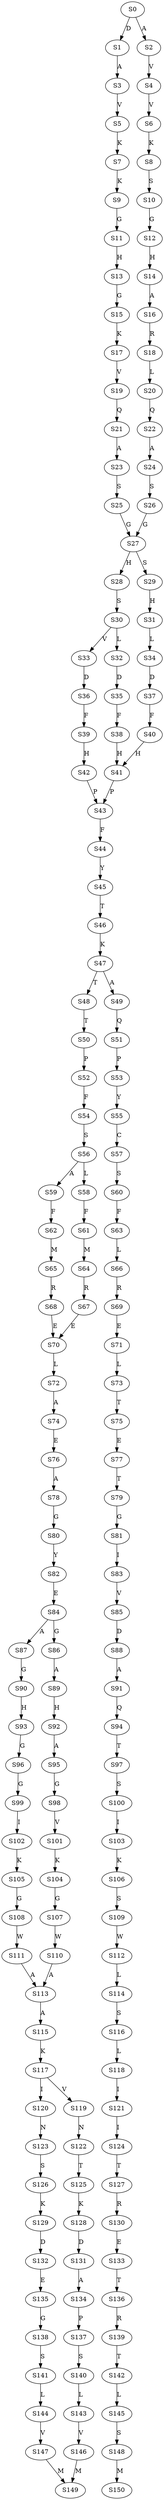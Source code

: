 strict digraph  {
	S0 -> S1 [ label = D ];
	S0 -> S2 [ label = A ];
	S1 -> S3 [ label = A ];
	S2 -> S4 [ label = V ];
	S3 -> S5 [ label = V ];
	S4 -> S6 [ label = V ];
	S5 -> S7 [ label = K ];
	S6 -> S8 [ label = K ];
	S7 -> S9 [ label = K ];
	S8 -> S10 [ label = S ];
	S9 -> S11 [ label = G ];
	S10 -> S12 [ label = G ];
	S11 -> S13 [ label = H ];
	S12 -> S14 [ label = H ];
	S13 -> S15 [ label = G ];
	S14 -> S16 [ label = A ];
	S15 -> S17 [ label = K ];
	S16 -> S18 [ label = R ];
	S17 -> S19 [ label = V ];
	S18 -> S20 [ label = L ];
	S19 -> S21 [ label = Q ];
	S20 -> S22 [ label = Q ];
	S21 -> S23 [ label = A ];
	S22 -> S24 [ label = A ];
	S23 -> S25 [ label = S ];
	S24 -> S26 [ label = S ];
	S25 -> S27 [ label = G ];
	S26 -> S27 [ label = G ];
	S27 -> S28 [ label = H ];
	S27 -> S29 [ label = S ];
	S28 -> S30 [ label = S ];
	S29 -> S31 [ label = H ];
	S30 -> S32 [ label = L ];
	S30 -> S33 [ label = V ];
	S31 -> S34 [ label = L ];
	S32 -> S35 [ label = D ];
	S33 -> S36 [ label = D ];
	S34 -> S37 [ label = D ];
	S35 -> S38 [ label = F ];
	S36 -> S39 [ label = F ];
	S37 -> S40 [ label = F ];
	S38 -> S41 [ label = H ];
	S39 -> S42 [ label = H ];
	S40 -> S41 [ label = H ];
	S41 -> S43 [ label = P ];
	S42 -> S43 [ label = P ];
	S43 -> S44 [ label = F ];
	S44 -> S45 [ label = Y ];
	S45 -> S46 [ label = T ];
	S46 -> S47 [ label = K ];
	S47 -> S48 [ label = T ];
	S47 -> S49 [ label = A ];
	S48 -> S50 [ label = T ];
	S49 -> S51 [ label = Q ];
	S50 -> S52 [ label = P ];
	S51 -> S53 [ label = P ];
	S52 -> S54 [ label = F ];
	S53 -> S55 [ label = Y ];
	S54 -> S56 [ label = S ];
	S55 -> S57 [ label = C ];
	S56 -> S58 [ label = L ];
	S56 -> S59 [ label = A ];
	S57 -> S60 [ label = S ];
	S58 -> S61 [ label = F ];
	S59 -> S62 [ label = F ];
	S60 -> S63 [ label = F ];
	S61 -> S64 [ label = M ];
	S62 -> S65 [ label = M ];
	S63 -> S66 [ label = L ];
	S64 -> S67 [ label = R ];
	S65 -> S68 [ label = R ];
	S66 -> S69 [ label = R ];
	S67 -> S70 [ label = E ];
	S68 -> S70 [ label = E ];
	S69 -> S71 [ label = E ];
	S70 -> S72 [ label = L ];
	S71 -> S73 [ label = L ];
	S72 -> S74 [ label = A ];
	S73 -> S75 [ label = T ];
	S74 -> S76 [ label = E ];
	S75 -> S77 [ label = E ];
	S76 -> S78 [ label = A ];
	S77 -> S79 [ label = T ];
	S78 -> S80 [ label = G ];
	S79 -> S81 [ label = G ];
	S80 -> S82 [ label = Y ];
	S81 -> S83 [ label = I ];
	S82 -> S84 [ label = E ];
	S83 -> S85 [ label = V ];
	S84 -> S86 [ label = G ];
	S84 -> S87 [ label = A ];
	S85 -> S88 [ label = D ];
	S86 -> S89 [ label = A ];
	S87 -> S90 [ label = G ];
	S88 -> S91 [ label = A ];
	S89 -> S92 [ label = H ];
	S90 -> S93 [ label = H ];
	S91 -> S94 [ label = Q ];
	S92 -> S95 [ label = A ];
	S93 -> S96 [ label = G ];
	S94 -> S97 [ label = T ];
	S95 -> S98 [ label = G ];
	S96 -> S99 [ label = G ];
	S97 -> S100 [ label = S ];
	S98 -> S101 [ label = V ];
	S99 -> S102 [ label = I ];
	S100 -> S103 [ label = I ];
	S101 -> S104 [ label = K ];
	S102 -> S105 [ label = K ];
	S103 -> S106 [ label = K ];
	S104 -> S107 [ label = G ];
	S105 -> S108 [ label = G ];
	S106 -> S109 [ label = S ];
	S107 -> S110 [ label = W ];
	S108 -> S111 [ label = W ];
	S109 -> S112 [ label = W ];
	S110 -> S113 [ label = A ];
	S111 -> S113 [ label = A ];
	S112 -> S114 [ label = L ];
	S113 -> S115 [ label = A ];
	S114 -> S116 [ label = S ];
	S115 -> S117 [ label = K ];
	S116 -> S118 [ label = L ];
	S117 -> S119 [ label = V ];
	S117 -> S120 [ label = I ];
	S118 -> S121 [ label = I ];
	S119 -> S122 [ label = N ];
	S120 -> S123 [ label = N ];
	S121 -> S124 [ label = I ];
	S122 -> S125 [ label = T ];
	S123 -> S126 [ label = S ];
	S124 -> S127 [ label = T ];
	S125 -> S128 [ label = K ];
	S126 -> S129 [ label = K ];
	S127 -> S130 [ label = R ];
	S128 -> S131 [ label = D ];
	S129 -> S132 [ label = D ];
	S130 -> S133 [ label = E ];
	S131 -> S134 [ label = A ];
	S132 -> S135 [ label = E ];
	S133 -> S136 [ label = T ];
	S134 -> S137 [ label = P ];
	S135 -> S138 [ label = G ];
	S136 -> S139 [ label = R ];
	S137 -> S140 [ label = S ];
	S138 -> S141 [ label = S ];
	S139 -> S142 [ label = T ];
	S140 -> S143 [ label = L ];
	S141 -> S144 [ label = L ];
	S142 -> S145 [ label = L ];
	S143 -> S146 [ label = V ];
	S144 -> S147 [ label = V ];
	S145 -> S148 [ label = S ];
	S146 -> S149 [ label = M ];
	S147 -> S149 [ label = M ];
	S148 -> S150 [ label = M ];
}
